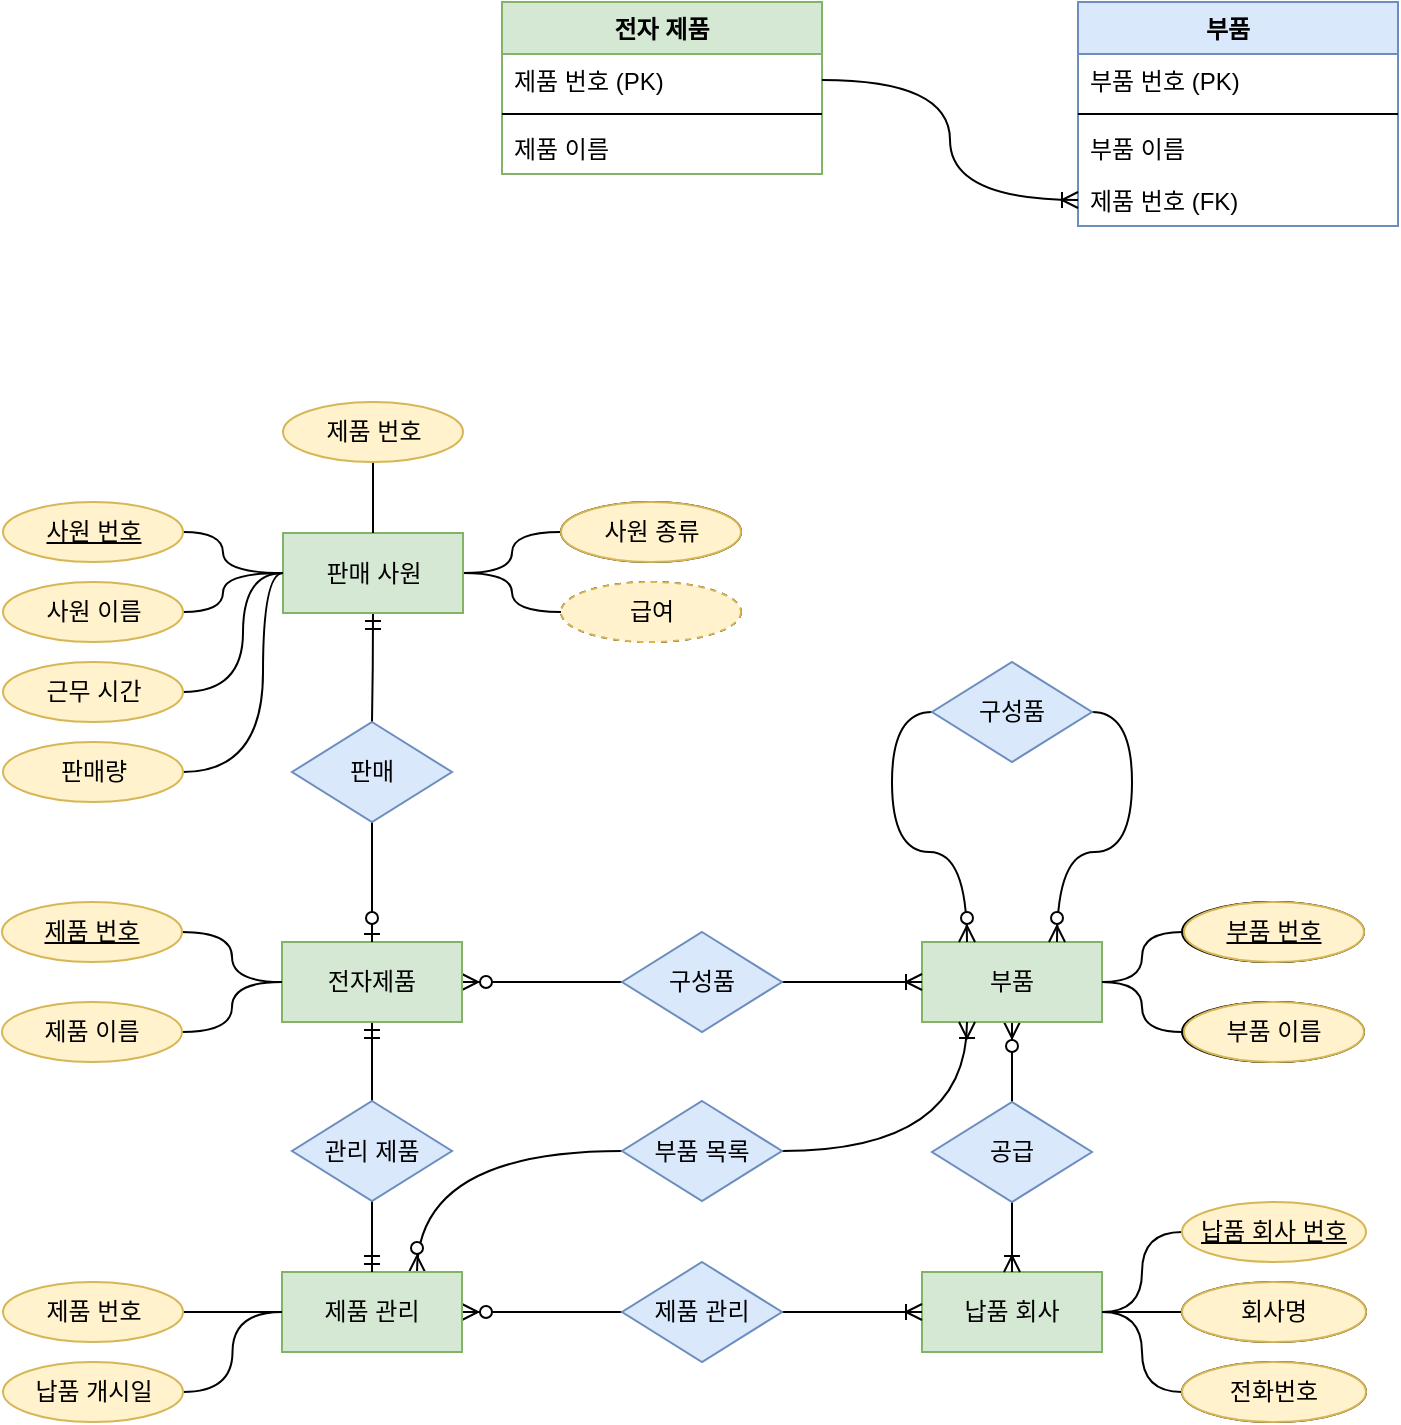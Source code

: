 <mxfile version="15.1.1" type="github">
  <diagram id="C5RBs43oDa-KdzZeNtuy" name="Page-1">
    <mxGraphModel dx="1313" dy="644" grid="1" gridSize="10" guides="1" tooltips="1" connect="1" arrows="1" fold="1" page="1" pageScale="1" pageWidth="827" pageHeight="1169" math="0" shadow="0">
      <root>
        <mxCell id="WIyWlLk6GJQsqaUBKTNV-0" />
        <mxCell id="WIyWlLk6GJQsqaUBKTNV-1" parent="WIyWlLk6GJQsqaUBKTNV-0" />
        <mxCell id="zkfFHV4jXpPFQw0GAbJ--0" value="전자 제품" style="swimlane;fontStyle=1;align=center;verticalAlign=top;childLayout=stackLayout;horizontal=1;startSize=26;horizontalStack=0;resizeParent=1;resizeLast=0;collapsible=1;marginBottom=0;rounded=0;shadow=0;strokeWidth=1;fillColor=#d5e8d4;strokeColor=#82b366;" parent="WIyWlLk6GJQsqaUBKTNV-1" vertex="1">
          <mxGeometry x="340" y="10" width="160" height="86" as="geometry">
            <mxRectangle x="230" y="140" width="160" height="26" as="alternateBounds" />
          </mxGeometry>
        </mxCell>
        <mxCell id="zkfFHV4jXpPFQw0GAbJ--1" value="제품 번호 (PK)" style="text;align=left;verticalAlign=top;spacingLeft=4;spacingRight=4;overflow=hidden;rotatable=0;points=[[0,0.5],[1,0.5]];portConstraint=eastwest;" parent="zkfFHV4jXpPFQw0GAbJ--0" vertex="1">
          <mxGeometry y="26" width="160" height="26" as="geometry" />
        </mxCell>
        <mxCell id="zkfFHV4jXpPFQw0GAbJ--4" value="" style="line;html=1;strokeWidth=1;align=left;verticalAlign=middle;spacingTop=-1;spacingLeft=3;spacingRight=3;rotatable=0;labelPosition=right;points=[];portConstraint=eastwest;" parent="zkfFHV4jXpPFQw0GAbJ--0" vertex="1">
          <mxGeometry y="52" width="160" height="8" as="geometry" />
        </mxCell>
        <mxCell id="zkfFHV4jXpPFQw0GAbJ--5" value="제품 이름" style="text;align=left;verticalAlign=top;spacingLeft=4;spacingRight=4;overflow=hidden;rotatable=0;points=[[0,0.5],[1,0.5]];portConstraint=eastwest;" parent="zkfFHV4jXpPFQw0GAbJ--0" vertex="1">
          <mxGeometry y="60" width="160" height="26" as="geometry" />
        </mxCell>
        <mxCell id="zkfFHV4jXpPFQw0GAbJ--17" value="부품   " style="swimlane;fontStyle=1;align=center;verticalAlign=top;childLayout=stackLayout;horizontal=1;startSize=26;horizontalStack=0;resizeParent=1;resizeLast=0;collapsible=1;marginBottom=0;rounded=0;shadow=0;strokeWidth=1;fillColor=#dae8fc;strokeColor=#6c8ebf;" parent="WIyWlLk6GJQsqaUBKTNV-1" vertex="1">
          <mxGeometry x="628" y="10" width="160" height="112" as="geometry">
            <mxRectangle x="550" y="140" width="160" height="26" as="alternateBounds" />
          </mxGeometry>
        </mxCell>
        <mxCell id="zkfFHV4jXpPFQw0GAbJ--18" value="부품 번호 (PK)" style="text;align=left;verticalAlign=top;spacingLeft=4;spacingRight=4;overflow=hidden;rotatable=0;points=[[0,0.5],[1,0.5]];portConstraint=eastwest;" parent="zkfFHV4jXpPFQw0GAbJ--17" vertex="1">
          <mxGeometry y="26" width="160" height="26" as="geometry" />
        </mxCell>
        <mxCell id="zkfFHV4jXpPFQw0GAbJ--23" value="" style="line;html=1;strokeWidth=1;align=left;verticalAlign=middle;spacingTop=-1;spacingLeft=3;spacingRight=3;rotatable=0;labelPosition=right;points=[];portConstraint=eastwest;" parent="zkfFHV4jXpPFQw0GAbJ--17" vertex="1">
          <mxGeometry y="52" width="160" height="8" as="geometry" />
        </mxCell>
        <mxCell id="zkfFHV4jXpPFQw0GAbJ--24" value="부품 이름" style="text;align=left;verticalAlign=top;spacingLeft=4;spacingRight=4;overflow=hidden;rotatable=0;points=[[0,0.5],[1,0.5]];portConstraint=eastwest;" parent="zkfFHV4jXpPFQw0GAbJ--17" vertex="1">
          <mxGeometry y="60" width="160" height="26" as="geometry" />
        </mxCell>
        <mxCell id="eiI18Nc1AYPNM2hPdIyn-7" value="제품 번호 (FK)" style="text;align=left;verticalAlign=top;spacingLeft=4;spacingRight=4;overflow=hidden;rotatable=0;points=[[0,0.5],[1,0.5]];portConstraint=eastwest;" vertex="1" parent="zkfFHV4jXpPFQw0GAbJ--17">
          <mxGeometry y="86" width="160" height="26" as="geometry" />
        </mxCell>
        <mxCell id="eiI18Nc1AYPNM2hPdIyn-8" style="edgeStyle=orthogonalEdgeStyle;curved=1;rounded=0;orthogonalLoop=1;jettySize=auto;html=1;exitX=1;exitY=0.5;exitDx=0;exitDy=0;entryX=0;entryY=0.5;entryDx=0;entryDy=0;endArrow=ERoneToMany;endFill=0;" edge="1" parent="WIyWlLk6GJQsqaUBKTNV-1" source="zkfFHV4jXpPFQw0GAbJ--1" target="eiI18Nc1AYPNM2hPdIyn-7">
          <mxGeometry relative="1" as="geometry" />
        </mxCell>
        <mxCell id="eiI18Nc1AYPNM2hPdIyn-16" style="edgeStyle=orthogonalEdgeStyle;curved=1;rounded=0;orthogonalLoop=1;jettySize=auto;html=1;exitX=1;exitY=0.5;exitDx=0;exitDy=0;entryX=0;entryY=0.5;entryDx=0;entryDy=0;endArrow=none;endFill=0;startArrow=ERzeroToMany;startFill=1;" edge="1" parent="WIyWlLk6GJQsqaUBKTNV-1" source="eiI18Nc1AYPNM2hPdIyn-9" target="eiI18Nc1AYPNM2hPdIyn-15">
          <mxGeometry relative="1" as="geometry" />
        </mxCell>
        <mxCell id="eiI18Nc1AYPNM2hPdIyn-79" style="edgeStyle=orthogonalEdgeStyle;curved=1;rounded=0;orthogonalLoop=1;jettySize=auto;html=1;exitX=0.5;exitY=1;exitDx=0;exitDy=0;entryX=0.5;entryY=0;entryDx=0;entryDy=0;startArrow=ERmandOne;startFill=0;endArrow=none;endFill=0;" edge="1" parent="WIyWlLk6GJQsqaUBKTNV-1" source="eiI18Nc1AYPNM2hPdIyn-9" target="eiI18Nc1AYPNM2hPdIyn-78">
          <mxGeometry relative="1" as="geometry" />
        </mxCell>
        <mxCell id="eiI18Nc1AYPNM2hPdIyn-9" value="전자제품" style="rounded=0;whiteSpace=wrap;html=1;fillColor=#d5e8d4;strokeColor=#82b366;" vertex="1" parent="WIyWlLk6GJQsqaUBKTNV-1">
          <mxGeometry x="230" y="480" width="90" height="40" as="geometry" />
        </mxCell>
        <mxCell id="eiI18Nc1AYPNM2hPdIyn-31" style="edgeStyle=orthogonalEdgeStyle;curved=1;rounded=0;orthogonalLoop=1;jettySize=auto;html=1;exitX=0.5;exitY=1;exitDx=0;exitDy=0;entryX=0.5;entryY=0;entryDx=0;entryDy=0;startArrow=ERzeroToMany;startFill=1;endArrow=none;endFill=0;" edge="1" parent="WIyWlLk6GJQsqaUBKTNV-1" source="eiI18Nc1AYPNM2hPdIyn-10" target="eiI18Nc1AYPNM2hPdIyn-30">
          <mxGeometry relative="1" as="geometry" />
        </mxCell>
        <mxCell id="eiI18Nc1AYPNM2hPdIyn-35" style="edgeStyle=orthogonalEdgeStyle;curved=1;rounded=0;orthogonalLoop=1;jettySize=auto;html=1;exitX=1;exitY=0.5;exitDx=0;exitDy=0;entryX=0;entryY=0.5;entryDx=0;entryDy=0;startArrow=none;startFill=0;endArrow=none;endFill=0;" edge="1" parent="WIyWlLk6GJQsqaUBKTNV-1" source="eiI18Nc1AYPNM2hPdIyn-10" target="eiI18Nc1AYPNM2hPdIyn-34">
          <mxGeometry relative="1" as="geometry" />
        </mxCell>
        <mxCell id="eiI18Nc1AYPNM2hPdIyn-10" value="부품" style="rounded=0;whiteSpace=wrap;html=1;fillColor=#d5e8d4;strokeColor=#82b366;" vertex="1" parent="WIyWlLk6GJQsqaUBKTNV-1">
          <mxGeometry x="550" y="480" width="90" height="40" as="geometry" />
        </mxCell>
        <mxCell id="eiI18Nc1AYPNM2hPdIyn-13" style="edgeStyle=orthogonalEdgeStyle;curved=1;rounded=0;orthogonalLoop=1;jettySize=auto;html=1;exitX=1;exitY=0.5;exitDx=0;exitDy=0;entryX=0;entryY=0.5;entryDx=0;entryDy=0;endArrow=none;endFill=0;" edge="1" parent="WIyWlLk6GJQsqaUBKTNV-1" source="eiI18Nc1AYPNM2hPdIyn-11" target="eiI18Nc1AYPNM2hPdIyn-9">
          <mxGeometry relative="1" as="geometry" />
        </mxCell>
        <mxCell id="eiI18Nc1AYPNM2hPdIyn-11" value="&lt;u&gt;제품 번호&lt;/u&gt;" style="ellipse;whiteSpace=wrap;html=1;fillColor=#fff2cc;strokeColor=#d6b656;" vertex="1" parent="WIyWlLk6GJQsqaUBKTNV-1">
          <mxGeometry x="90" y="460" width="90" height="30" as="geometry" />
        </mxCell>
        <mxCell id="eiI18Nc1AYPNM2hPdIyn-14" style="edgeStyle=orthogonalEdgeStyle;curved=1;rounded=0;orthogonalLoop=1;jettySize=auto;html=1;exitX=1;exitY=0.5;exitDx=0;exitDy=0;entryX=0;entryY=0.5;entryDx=0;entryDy=0;endArrow=none;endFill=0;" edge="1" parent="WIyWlLk6GJQsqaUBKTNV-1" source="eiI18Nc1AYPNM2hPdIyn-12" target="eiI18Nc1AYPNM2hPdIyn-9">
          <mxGeometry relative="1" as="geometry" />
        </mxCell>
        <mxCell id="eiI18Nc1AYPNM2hPdIyn-12" value="제품 이름" style="ellipse;whiteSpace=wrap;html=1;fillColor=#fff2cc;strokeColor=#d6b656;" vertex="1" parent="WIyWlLk6GJQsqaUBKTNV-1">
          <mxGeometry x="90" y="510" width="90" height="30" as="geometry" />
        </mxCell>
        <mxCell id="eiI18Nc1AYPNM2hPdIyn-17" style="edgeStyle=orthogonalEdgeStyle;rounded=0;orthogonalLoop=1;jettySize=auto;html=1;exitX=1;exitY=0.5;exitDx=0;exitDy=0;entryX=0;entryY=0.5;entryDx=0;entryDy=0;endArrow=ERoneToMany;endFill=0;" edge="1" parent="WIyWlLk6GJQsqaUBKTNV-1" source="eiI18Nc1AYPNM2hPdIyn-15" target="eiI18Nc1AYPNM2hPdIyn-10">
          <mxGeometry relative="1" as="geometry" />
        </mxCell>
        <mxCell id="eiI18Nc1AYPNM2hPdIyn-15" value="구성품" style="rhombus;whiteSpace=wrap;html=1;fillColor=#dae8fc;strokeColor=#6c8ebf;" vertex="1" parent="WIyWlLk6GJQsqaUBKTNV-1">
          <mxGeometry x="400" y="475" width="80" height="50" as="geometry" />
        </mxCell>
        <mxCell id="eiI18Nc1AYPNM2hPdIyn-24" style="edgeStyle=orthogonalEdgeStyle;curved=1;rounded=0;orthogonalLoop=1;jettySize=auto;html=1;exitX=1;exitY=0.5;exitDx=0;exitDy=0;entryX=0;entryY=0.5;entryDx=0;entryDy=0;startArrow=none;startFill=0;endArrow=none;endFill=0;" edge="1" parent="WIyWlLk6GJQsqaUBKTNV-1" source="eiI18Nc1AYPNM2hPdIyn-18" target="eiI18Nc1AYPNM2hPdIyn-23">
          <mxGeometry relative="1" as="geometry" />
        </mxCell>
        <mxCell id="eiI18Nc1AYPNM2hPdIyn-27" style="edgeStyle=orthogonalEdgeStyle;curved=1;rounded=0;orthogonalLoop=1;jettySize=auto;html=1;exitX=1;exitY=0.5;exitDx=0;exitDy=0;entryX=0;entryY=0.5;entryDx=0;entryDy=0;startArrow=none;startFill=0;endArrow=none;endFill=0;" edge="1" parent="WIyWlLk6GJQsqaUBKTNV-1" source="eiI18Nc1AYPNM2hPdIyn-18" target="eiI18Nc1AYPNM2hPdIyn-21">
          <mxGeometry relative="1" as="geometry" />
        </mxCell>
        <mxCell id="eiI18Nc1AYPNM2hPdIyn-18" value="납품 회사" style="rounded=0;whiteSpace=wrap;html=1;fillColor=#d5e8d4;strokeColor=#82b366;" vertex="1" parent="WIyWlLk6GJQsqaUBKTNV-1">
          <mxGeometry x="550" y="645" width="90" height="40" as="geometry" />
        </mxCell>
        <mxCell id="eiI18Nc1AYPNM2hPdIyn-28" style="edgeStyle=orthogonalEdgeStyle;curved=1;rounded=0;orthogonalLoop=1;jettySize=auto;html=1;exitX=0;exitY=0.5;exitDx=0;exitDy=0;entryX=1;entryY=0.5;entryDx=0;entryDy=0;startArrow=none;startFill=0;endArrow=none;endFill=0;" edge="1" parent="WIyWlLk6GJQsqaUBKTNV-1" source="eiI18Nc1AYPNM2hPdIyn-20" target="eiI18Nc1AYPNM2hPdIyn-18">
          <mxGeometry relative="1" as="geometry" />
        </mxCell>
        <mxCell id="eiI18Nc1AYPNM2hPdIyn-20" value="회사명" style="ellipse;whiteSpace=wrap;html=1;" vertex="1" parent="WIyWlLk6GJQsqaUBKTNV-1">
          <mxGeometry x="680" y="650" width="92" height="30" as="geometry" />
        </mxCell>
        <mxCell id="eiI18Nc1AYPNM2hPdIyn-21" value="전화번호&lt;br&gt;" style="ellipse;whiteSpace=wrap;html=1;" vertex="1" parent="WIyWlLk6GJQsqaUBKTNV-1">
          <mxGeometry x="680" y="690" width="92" height="30" as="geometry" />
        </mxCell>
        <mxCell id="eiI18Nc1AYPNM2hPdIyn-23" value="&lt;u&gt;납품 회사 번호&lt;/u&gt;" style="ellipse;whiteSpace=wrap;html=1;fillColor=#fff2cc;strokeColor=#d6b656;" vertex="1" parent="WIyWlLk6GJQsqaUBKTNV-1">
          <mxGeometry x="680" y="610" width="92" height="30" as="geometry" />
        </mxCell>
        <mxCell id="eiI18Nc1AYPNM2hPdIyn-32" style="edgeStyle=orthogonalEdgeStyle;curved=1;rounded=0;orthogonalLoop=1;jettySize=auto;html=1;exitX=0.5;exitY=1;exitDx=0;exitDy=0;entryX=0.5;entryY=0;entryDx=0;entryDy=0;startArrow=none;startFill=0;endArrow=ERoneToMany;endFill=0;" edge="1" parent="WIyWlLk6GJQsqaUBKTNV-1" source="eiI18Nc1AYPNM2hPdIyn-30" target="eiI18Nc1AYPNM2hPdIyn-18">
          <mxGeometry relative="1" as="geometry" />
        </mxCell>
        <mxCell id="eiI18Nc1AYPNM2hPdIyn-30" value="공급" style="rhombus;whiteSpace=wrap;html=1;fillColor=#dae8fc;strokeColor=#6c8ebf;" vertex="1" parent="WIyWlLk6GJQsqaUBKTNV-1">
          <mxGeometry x="555" y="560" width="80" height="50" as="geometry" />
        </mxCell>
        <mxCell id="eiI18Nc1AYPNM2hPdIyn-36" style="edgeStyle=orthogonalEdgeStyle;curved=1;rounded=0;orthogonalLoop=1;jettySize=auto;html=1;exitX=0;exitY=0.5;exitDx=0;exitDy=0;entryX=1;entryY=0.5;entryDx=0;entryDy=0;startArrow=none;startFill=0;endArrow=none;endFill=0;" edge="1" parent="WIyWlLk6GJQsqaUBKTNV-1" source="eiI18Nc1AYPNM2hPdIyn-33" target="eiI18Nc1AYPNM2hPdIyn-10">
          <mxGeometry relative="1" as="geometry" />
        </mxCell>
        <mxCell id="eiI18Nc1AYPNM2hPdIyn-33" value="부품 이름" style="ellipse;whiteSpace=wrap;html=1;" vertex="1" parent="WIyWlLk6GJQsqaUBKTNV-1">
          <mxGeometry x="680" y="510" width="90" height="30" as="geometry" />
        </mxCell>
        <mxCell id="eiI18Nc1AYPNM2hPdIyn-34" value="&lt;u&gt;부품 번호&lt;/u&gt;" style="ellipse;whiteSpace=wrap;html=1;" vertex="1" parent="WIyWlLk6GJQsqaUBKTNV-1">
          <mxGeometry x="680" y="460" width="90" height="30" as="geometry" />
        </mxCell>
        <mxCell id="eiI18Nc1AYPNM2hPdIyn-39" style="edgeStyle=orthogonalEdgeStyle;curved=1;rounded=0;orthogonalLoop=1;jettySize=auto;html=1;exitX=0;exitY=0.5;exitDx=0;exitDy=0;entryX=0.25;entryY=0;entryDx=0;entryDy=0;startArrow=none;startFill=0;endArrow=ERzeroToMany;endFill=1;" edge="1" parent="WIyWlLk6GJQsqaUBKTNV-1" source="eiI18Nc1AYPNM2hPdIyn-38" target="eiI18Nc1AYPNM2hPdIyn-10">
          <mxGeometry relative="1" as="geometry" />
        </mxCell>
        <mxCell id="eiI18Nc1AYPNM2hPdIyn-40" style="edgeStyle=orthogonalEdgeStyle;curved=1;rounded=0;orthogonalLoop=1;jettySize=auto;html=1;exitX=1;exitY=0.5;exitDx=0;exitDy=0;entryX=0.75;entryY=0;entryDx=0;entryDy=0;startArrow=none;startFill=0;endArrow=ERzeroToMany;endFill=1;" edge="1" parent="WIyWlLk6GJQsqaUBKTNV-1" source="eiI18Nc1AYPNM2hPdIyn-38" target="eiI18Nc1AYPNM2hPdIyn-10">
          <mxGeometry relative="1" as="geometry" />
        </mxCell>
        <mxCell id="eiI18Nc1AYPNM2hPdIyn-38" value="구성품" style="rhombus;whiteSpace=wrap;html=1;fillColor=#dae8fc;strokeColor=#6c8ebf;" vertex="1" parent="WIyWlLk6GJQsqaUBKTNV-1">
          <mxGeometry x="555" y="340" width="80" height="50" as="geometry" />
        </mxCell>
        <mxCell id="eiI18Nc1AYPNM2hPdIyn-70" style="edgeStyle=orthogonalEdgeStyle;curved=1;rounded=0;orthogonalLoop=1;jettySize=auto;html=1;exitX=1;exitY=0.5;exitDx=0;exitDy=0;entryX=0;entryY=0.5;entryDx=0;entryDy=0;startArrow=none;startFill=0;endArrow=none;endFill=0;" edge="1" parent="WIyWlLk6GJQsqaUBKTNV-1" source="eiI18Nc1AYPNM2hPdIyn-41" target="eiI18Nc1AYPNM2hPdIyn-67">
          <mxGeometry relative="1" as="geometry" />
        </mxCell>
        <mxCell id="eiI18Nc1AYPNM2hPdIyn-71" style="edgeStyle=orthogonalEdgeStyle;curved=1;rounded=0;orthogonalLoop=1;jettySize=auto;html=1;exitX=1;exitY=0.5;exitDx=0;exitDy=0;entryX=0;entryY=0.5;entryDx=0;entryDy=0;startArrow=none;startFill=0;endArrow=none;endFill=0;" edge="1" parent="WIyWlLk6GJQsqaUBKTNV-1" source="eiI18Nc1AYPNM2hPdIyn-41" target="eiI18Nc1AYPNM2hPdIyn-68">
          <mxGeometry relative="1" as="geometry" />
        </mxCell>
        <mxCell id="eiI18Nc1AYPNM2hPdIyn-72" style="edgeStyle=orthogonalEdgeStyle;curved=1;rounded=0;orthogonalLoop=1;jettySize=auto;html=1;exitX=0.5;exitY=1;exitDx=0;exitDy=0;startArrow=ERmandOne;startFill=0;endArrow=none;endFill=0;" edge="1" parent="WIyWlLk6GJQsqaUBKTNV-1" source="eiI18Nc1AYPNM2hPdIyn-41" target="eiI18Nc1AYPNM2hPdIyn-49">
          <mxGeometry relative="1" as="geometry" />
        </mxCell>
        <mxCell id="eiI18Nc1AYPNM2hPdIyn-41" value="판매 사원" style="rounded=0;whiteSpace=wrap;html=1;fillColor=#d5e8d4;strokeColor=#82b366;" vertex="1" parent="WIyWlLk6GJQsqaUBKTNV-1">
          <mxGeometry x="230.5" y="275.5" width="90" height="40" as="geometry" />
        </mxCell>
        <mxCell id="eiI18Nc1AYPNM2hPdIyn-46" style="edgeStyle=orthogonalEdgeStyle;curved=1;rounded=0;orthogonalLoop=1;jettySize=auto;html=1;exitX=1;exitY=0.5;exitDx=0;exitDy=0;entryX=0;entryY=0.5;entryDx=0;entryDy=0;startArrow=none;startFill=0;endArrow=none;endFill=0;" edge="1" parent="WIyWlLk6GJQsqaUBKTNV-1" source="eiI18Nc1AYPNM2hPdIyn-42" target="eiI18Nc1AYPNM2hPdIyn-41">
          <mxGeometry relative="1" as="geometry">
            <Array as="points">
              <mxPoint x="200.5" y="275" />
              <mxPoint x="200.5" y="295" />
            </Array>
          </mxGeometry>
        </mxCell>
        <mxCell id="eiI18Nc1AYPNM2hPdIyn-42" value="&lt;u&gt;사원 번호&lt;/u&gt;" style="ellipse;whiteSpace=wrap;html=1;fillColor=#fff2cc;strokeColor=#d6b656;" vertex="1" parent="WIyWlLk6GJQsqaUBKTNV-1">
          <mxGeometry x="90.5" y="260" width="90" height="30" as="geometry" />
        </mxCell>
        <mxCell id="eiI18Nc1AYPNM2hPdIyn-47" style="edgeStyle=orthogonalEdgeStyle;curved=1;rounded=0;orthogonalLoop=1;jettySize=auto;html=1;exitX=1;exitY=0.5;exitDx=0;exitDy=0;startArrow=none;startFill=0;endArrow=none;endFill=0;" edge="1" parent="WIyWlLk6GJQsqaUBKTNV-1" source="eiI18Nc1AYPNM2hPdIyn-43">
          <mxGeometry relative="1" as="geometry">
            <mxPoint x="230.5" y="295.5" as="targetPoint" />
            <Array as="points">
              <mxPoint x="200.5" y="315" />
              <mxPoint x="200.5" y="295" />
            </Array>
          </mxGeometry>
        </mxCell>
        <mxCell id="eiI18Nc1AYPNM2hPdIyn-43" value="사원 이름" style="ellipse;whiteSpace=wrap;html=1;fillColor=#fff2cc;strokeColor=#d6b656;" vertex="1" parent="WIyWlLk6GJQsqaUBKTNV-1">
          <mxGeometry x="90.5" y="300" width="90" height="30" as="geometry" />
        </mxCell>
        <mxCell id="eiI18Nc1AYPNM2hPdIyn-73" style="edgeStyle=orthogonalEdgeStyle;curved=1;rounded=0;orthogonalLoop=1;jettySize=auto;html=1;exitX=0.5;exitY=1;exitDx=0;exitDy=0;entryX=0.5;entryY=0;entryDx=0;entryDy=0;startArrow=none;startFill=0;endArrow=ERzeroToOne;endFill=1;" edge="1" parent="WIyWlLk6GJQsqaUBKTNV-1" source="eiI18Nc1AYPNM2hPdIyn-49" target="eiI18Nc1AYPNM2hPdIyn-9">
          <mxGeometry relative="1" as="geometry" />
        </mxCell>
        <mxCell id="eiI18Nc1AYPNM2hPdIyn-49" value="판매" style="rhombus;whiteSpace=wrap;html=1;fillColor=#dae8fc;strokeColor=#6c8ebf;" vertex="1" parent="WIyWlLk6GJQsqaUBKTNV-1">
          <mxGeometry x="235" y="370" width="80" height="50" as="geometry" />
        </mxCell>
        <mxCell id="eiI18Nc1AYPNM2hPdIyn-63" style="edgeStyle=orthogonalEdgeStyle;curved=1;rounded=0;orthogonalLoop=1;jettySize=auto;html=1;exitX=1;exitY=0.5;exitDx=0;exitDy=0;entryX=0;entryY=0.5;entryDx=0;entryDy=0;startArrow=none;startFill=0;endArrow=none;endFill=0;" edge="1" parent="WIyWlLk6GJQsqaUBKTNV-1" source="eiI18Nc1AYPNM2hPdIyn-61" target="eiI18Nc1AYPNM2hPdIyn-41">
          <mxGeometry relative="1" as="geometry">
            <Array as="points">
              <mxPoint x="210.5" y="355" />
              <mxPoint x="210.5" y="295" />
            </Array>
          </mxGeometry>
        </mxCell>
        <mxCell id="eiI18Nc1AYPNM2hPdIyn-61" value="근무 시간" style="ellipse;whiteSpace=wrap;html=1;fillColor=#fff2cc;strokeColor=#d6b656;" vertex="1" parent="WIyWlLk6GJQsqaUBKTNV-1">
          <mxGeometry x="90.5" y="340" width="90" height="30" as="geometry" />
        </mxCell>
        <mxCell id="eiI18Nc1AYPNM2hPdIyn-66" style="edgeStyle=orthogonalEdgeStyle;curved=1;rounded=0;orthogonalLoop=1;jettySize=auto;html=1;exitX=1;exitY=0.5;exitDx=0;exitDy=0;entryX=0;entryY=0.5;entryDx=0;entryDy=0;startArrow=none;startFill=0;endArrow=none;endFill=0;" edge="1" parent="WIyWlLk6GJQsqaUBKTNV-1" source="eiI18Nc1AYPNM2hPdIyn-62" target="eiI18Nc1AYPNM2hPdIyn-41">
          <mxGeometry relative="1" as="geometry">
            <Array as="points">
              <mxPoint x="220.5" y="395" />
              <mxPoint x="220.5" y="295" />
            </Array>
          </mxGeometry>
        </mxCell>
        <mxCell id="eiI18Nc1AYPNM2hPdIyn-62" value="판매량" style="ellipse;whiteSpace=wrap;html=1;fillColor=#fff2cc;strokeColor=#d6b656;" vertex="1" parent="WIyWlLk6GJQsqaUBKTNV-1">
          <mxGeometry x="90.5" y="380" width="90" height="30" as="geometry" />
        </mxCell>
        <mxCell id="eiI18Nc1AYPNM2hPdIyn-67" value="사원 종류" style="ellipse;whiteSpace=wrap;html=1;" vertex="1" parent="WIyWlLk6GJQsqaUBKTNV-1">
          <mxGeometry x="369.5" y="260" width="90" height="30" as="geometry" />
        </mxCell>
        <mxCell id="eiI18Nc1AYPNM2hPdIyn-68" value="급여" style="ellipse;whiteSpace=wrap;html=1;dashed=1;" vertex="1" parent="WIyWlLk6GJQsqaUBKTNV-1">
          <mxGeometry x="369.5" y="300" width="90" height="30" as="geometry" />
        </mxCell>
        <mxCell id="eiI18Nc1AYPNM2hPdIyn-83" style="edgeStyle=orthogonalEdgeStyle;curved=1;rounded=0;orthogonalLoop=1;jettySize=auto;html=1;exitX=0.75;exitY=0;exitDx=0;exitDy=0;entryX=0;entryY=0.5;entryDx=0;entryDy=0;startArrow=ERzeroToMany;startFill=1;endArrow=none;endFill=0;" edge="1" parent="WIyWlLk6GJQsqaUBKTNV-1" source="eiI18Nc1AYPNM2hPdIyn-74" target="eiI18Nc1AYPNM2hPdIyn-82">
          <mxGeometry relative="1" as="geometry" />
        </mxCell>
        <mxCell id="eiI18Nc1AYPNM2hPdIyn-86" style="edgeStyle=orthogonalEdgeStyle;curved=1;rounded=0;orthogonalLoop=1;jettySize=auto;html=1;exitX=1;exitY=0.5;exitDx=0;exitDy=0;entryX=0;entryY=0.5;entryDx=0;entryDy=0;startArrow=ERzeroToMany;startFill=1;endArrow=none;endFill=0;" edge="1" parent="WIyWlLk6GJQsqaUBKTNV-1" source="eiI18Nc1AYPNM2hPdIyn-74" target="eiI18Nc1AYPNM2hPdIyn-85">
          <mxGeometry relative="1" as="geometry" />
        </mxCell>
        <mxCell id="eiI18Nc1AYPNM2hPdIyn-74" value="제품 관리" style="rounded=0;whiteSpace=wrap;html=1;fillColor=#d5e8d4;strokeColor=#82b366;" vertex="1" parent="WIyWlLk6GJQsqaUBKTNV-1">
          <mxGeometry x="230" y="645" width="90" height="40" as="geometry" />
        </mxCell>
        <mxCell id="eiI18Nc1AYPNM2hPdIyn-81" style="edgeStyle=orthogonalEdgeStyle;curved=1;rounded=0;orthogonalLoop=1;jettySize=auto;html=1;exitX=1;exitY=0.5;exitDx=0;exitDy=0;entryX=0;entryY=0.5;entryDx=0;entryDy=0;startArrow=none;startFill=0;endArrow=none;endFill=0;" edge="1" parent="WIyWlLk6GJQsqaUBKTNV-1" source="eiI18Nc1AYPNM2hPdIyn-75" target="eiI18Nc1AYPNM2hPdIyn-74">
          <mxGeometry relative="1" as="geometry" />
        </mxCell>
        <mxCell id="eiI18Nc1AYPNM2hPdIyn-75" value="제품 번호" style="ellipse;whiteSpace=wrap;html=1;fillColor=#fff2cc;strokeColor=#d6b656;" vertex="1" parent="WIyWlLk6GJQsqaUBKTNV-1">
          <mxGeometry x="90.5" y="650" width="90" height="30" as="geometry" />
        </mxCell>
        <mxCell id="eiI18Nc1AYPNM2hPdIyn-80" style="edgeStyle=orthogonalEdgeStyle;curved=1;rounded=0;orthogonalLoop=1;jettySize=auto;html=1;exitX=0.5;exitY=1;exitDx=0;exitDy=0;startArrow=none;startFill=0;endArrow=ERmandOne;endFill=0;" edge="1" parent="WIyWlLk6GJQsqaUBKTNV-1" source="eiI18Nc1AYPNM2hPdIyn-78" target="eiI18Nc1AYPNM2hPdIyn-74">
          <mxGeometry relative="1" as="geometry" />
        </mxCell>
        <mxCell id="eiI18Nc1AYPNM2hPdIyn-78" value="관리 제품" style="rhombus;whiteSpace=wrap;html=1;fillColor=#dae8fc;strokeColor=#6c8ebf;" vertex="1" parent="WIyWlLk6GJQsqaUBKTNV-1">
          <mxGeometry x="235" y="559.5" width="80" height="50" as="geometry" />
        </mxCell>
        <mxCell id="eiI18Nc1AYPNM2hPdIyn-84" style="edgeStyle=orthogonalEdgeStyle;curved=1;rounded=0;orthogonalLoop=1;jettySize=auto;html=1;exitX=1;exitY=0.5;exitDx=0;exitDy=0;entryX=0.25;entryY=1;entryDx=0;entryDy=0;startArrow=none;startFill=0;endArrow=ERoneToMany;endFill=0;" edge="1" parent="WIyWlLk6GJQsqaUBKTNV-1" source="eiI18Nc1AYPNM2hPdIyn-82" target="eiI18Nc1AYPNM2hPdIyn-10">
          <mxGeometry relative="1" as="geometry" />
        </mxCell>
        <mxCell id="eiI18Nc1AYPNM2hPdIyn-82" value="부품 목록" style="rhombus;whiteSpace=wrap;html=1;fillColor=#dae8fc;strokeColor=#6c8ebf;" vertex="1" parent="WIyWlLk6GJQsqaUBKTNV-1">
          <mxGeometry x="400" y="559.5" width="80" height="50" as="geometry" />
        </mxCell>
        <mxCell id="eiI18Nc1AYPNM2hPdIyn-87" style="edgeStyle=orthogonalEdgeStyle;curved=1;rounded=0;orthogonalLoop=1;jettySize=auto;html=1;exitX=1;exitY=0.5;exitDx=0;exitDy=0;entryX=0;entryY=0.5;entryDx=0;entryDy=0;startArrow=none;startFill=0;endArrow=ERoneToMany;endFill=0;" edge="1" parent="WIyWlLk6GJQsqaUBKTNV-1" source="eiI18Nc1AYPNM2hPdIyn-85" target="eiI18Nc1AYPNM2hPdIyn-18">
          <mxGeometry relative="1" as="geometry" />
        </mxCell>
        <mxCell id="eiI18Nc1AYPNM2hPdIyn-85" value="제품 관리" style="rhombus;whiteSpace=wrap;html=1;fillColor=#dae8fc;strokeColor=#6c8ebf;" vertex="1" parent="WIyWlLk6GJQsqaUBKTNV-1">
          <mxGeometry x="400" y="640" width="80" height="50" as="geometry" />
        </mxCell>
        <mxCell id="eiI18Nc1AYPNM2hPdIyn-88" value="&lt;u&gt;부품 번호&lt;/u&gt;" style="ellipse;whiteSpace=wrap;html=1;" vertex="1" parent="WIyWlLk6GJQsqaUBKTNV-1">
          <mxGeometry x="681" y="460" width="90" height="30" as="geometry" />
        </mxCell>
        <mxCell id="eiI18Nc1AYPNM2hPdIyn-89" value="부품 이름" style="ellipse;whiteSpace=wrap;html=1;" vertex="1" parent="WIyWlLk6GJQsqaUBKTNV-1">
          <mxGeometry x="681" y="510" width="90" height="30" as="geometry" />
        </mxCell>
        <mxCell id="eiI18Nc1AYPNM2hPdIyn-90" value="&lt;u&gt;부품 번호&lt;/u&gt;" style="ellipse;whiteSpace=wrap;html=1;fillColor=#fff2cc;strokeColor=#d6b656;" vertex="1" parent="WIyWlLk6GJQsqaUBKTNV-1">
          <mxGeometry x="681" y="460" width="90" height="30" as="geometry" />
        </mxCell>
        <mxCell id="eiI18Nc1AYPNM2hPdIyn-91" value="부품 이름" style="ellipse;whiteSpace=wrap;html=1;fillColor=#fff2cc;strokeColor=#d6b656;" vertex="1" parent="WIyWlLk6GJQsqaUBKTNV-1">
          <mxGeometry x="681" y="510" width="90" height="30" as="geometry" />
        </mxCell>
        <mxCell id="eiI18Nc1AYPNM2hPdIyn-92" value="회사명" style="ellipse;whiteSpace=wrap;html=1;fillColor=#fff2cc;strokeColor=#d6b656;" vertex="1" parent="WIyWlLk6GJQsqaUBKTNV-1">
          <mxGeometry x="680" y="650" width="92" height="30" as="geometry" />
        </mxCell>
        <mxCell id="eiI18Nc1AYPNM2hPdIyn-93" value="전화번호&lt;br&gt;" style="ellipse;whiteSpace=wrap;html=1;fillColor=#fff2cc;strokeColor=#d6b656;" vertex="1" parent="WIyWlLk6GJQsqaUBKTNV-1">
          <mxGeometry x="680" y="690" width="92" height="30" as="geometry" />
        </mxCell>
        <mxCell id="eiI18Nc1AYPNM2hPdIyn-94" value="사원 종류" style="ellipse;whiteSpace=wrap;html=1;fillColor=#fff2cc;strokeColor=#d6b656;" vertex="1" parent="WIyWlLk6GJQsqaUBKTNV-1">
          <mxGeometry x="369.5" y="260" width="90" height="30" as="geometry" />
        </mxCell>
        <mxCell id="eiI18Nc1AYPNM2hPdIyn-95" value="급여" style="ellipse;whiteSpace=wrap;html=1;dashed=1;fillColor=#fff2cc;strokeColor=#d6b656;" vertex="1" parent="WIyWlLk6GJQsqaUBKTNV-1">
          <mxGeometry x="369.5" y="300" width="90" height="30" as="geometry" />
        </mxCell>
        <mxCell id="eiI18Nc1AYPNM2hPdIyn-97" style="edgeStyle=orthogonalEdgeStyle;orthogonalLoop=1;jettySize=auto;html=1;exitX=1;exitY=0.5;exitDx=0;exitDy=0;entryX=0;entryY=0.5;entryDx=0;entryDy=0;startArrow=none;startFill=0;endArrow=none;endFill=0;curved=1;" edge="1" parent="WIyWlLk6GJQsqaUBKTNV-1" source="eiI18Nc1AYPNM2hPdIyn-96" target="eiI18Nc1AYPNM2hPdIyn-74">
          <mxGeometry relative="1" as="geometry" />
        </mxCell>
        <mxCell id="eiI18Nc1AYPNM2hPdIyn-96" value="납품 개시일" style="ellipse;whiteSpace=wrap;html=1;fillColor=#fff2cc;strokeColor=#d6b656;" vertex="1" parent="WIyWlLk6GJQsqaUBKTNV-1">
          <mxGeometry x="90.5" y="690" width="90" height="30" as="geometry" />
        </mxCell>
        <mxCell id="eiI18Nc1AYPNM2hPdIyn-99" style="edgeStyle=orthogonalEdgeStyle;curved=1;orthogonalLoop=1;jettySize=auto;html=1;exitX=0.5;exitY=1;exitDx=0;exitDy=0;startArrow=none;startFill=0;endArrow=none;endFill=0;" edge="1" parent="WIyWlLk6GJQsqaUBKTNV-1" source="eiI18Nc1AYPNM2hPdIyn-98" target="eiI18Nc1AYPNM2hPdIyn-41">
          <mxGeometry relative="1" as="geometry" />
        </mxCell>
        <mxCell id="eiI18Nc1AYPNM2hPdIyn-98" value="제품 번호" style="ellipse;whiteSpace=wrap;html=1;fillColor=#fff2cc;strokeColor=#d6b656;" vertex="1" parent="WIyWlLk6GJQsqaUBKTNV-1">
          <mxGeometry x="230.5" y="210" width="90" height="30" as="geometry" />
        </mxCell>
      </root>
    </mxGraphModel>
  </diagram>
</mxfile>
